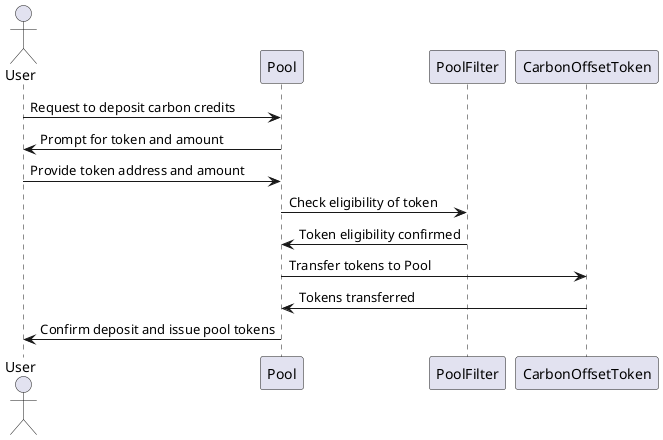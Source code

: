 @startuml
actor User as U
participant Pool as P
participant PoolFilter as PF
participant CarbonOffsetToken as T

U -> P: Request to deposit carbon credits
P -> U: Prompt for token and amount
U -> P: Provide token address and amount
P -> PF: Check eligibility of token
PF -> P: Token eligibility confirmed
P -> T: Transfer tokens to Pool
T -> P: Tokens transferred
P -> U: Confirm deposit and issue pool tokens
@enduml
